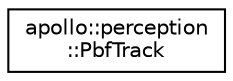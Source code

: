 digraph "Graphical Class Hierarchy"
{
  edge [fontname="Helvetica",fontsize="10",labelfontname="Helvetica",labelfontsize="10"];
  node [fontname="Helvetica",fontsize="10",shape=record];
  rankdir="LR";
  Node1 [label="apollo::perception\l::PbfTrack",height=0.2,width=0.4,color="black", fillcolor="white", style="filled",URL="$classapollo_1_1perception_1_1PbfTrack.html"];
}
